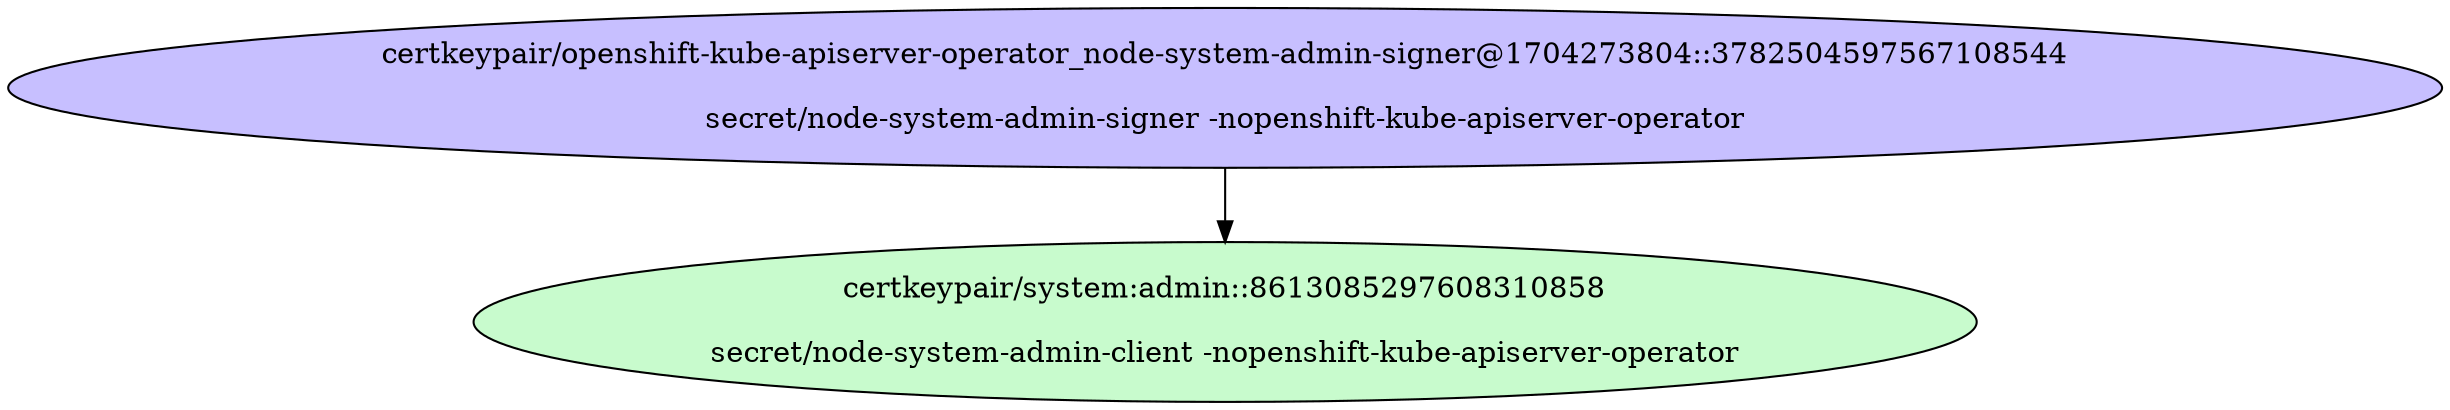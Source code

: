 digraph "Local Certificate" {
  // Node definitions.
  13 [
    label="certkeypair/openshift-kube-apiserver-operator_node-system-admin-signer@1704273804::3782504597567108544\n\nsecret/node-system-admin-signer -nopenshift-kube-apiserver-operator\n"
    style=filled
    fillcolor="#c7bfff"
  ];
  14 [
    label="certkeypair/system:admin::8613085297608310858\n\nsecret/node-system-admin-client -nopenshift-kube-apiserver-operator\n"
    style=filled
    fillcolor="#c8fbcd"
  ];

  // Edge definitions.
  13 -> 14;
}
